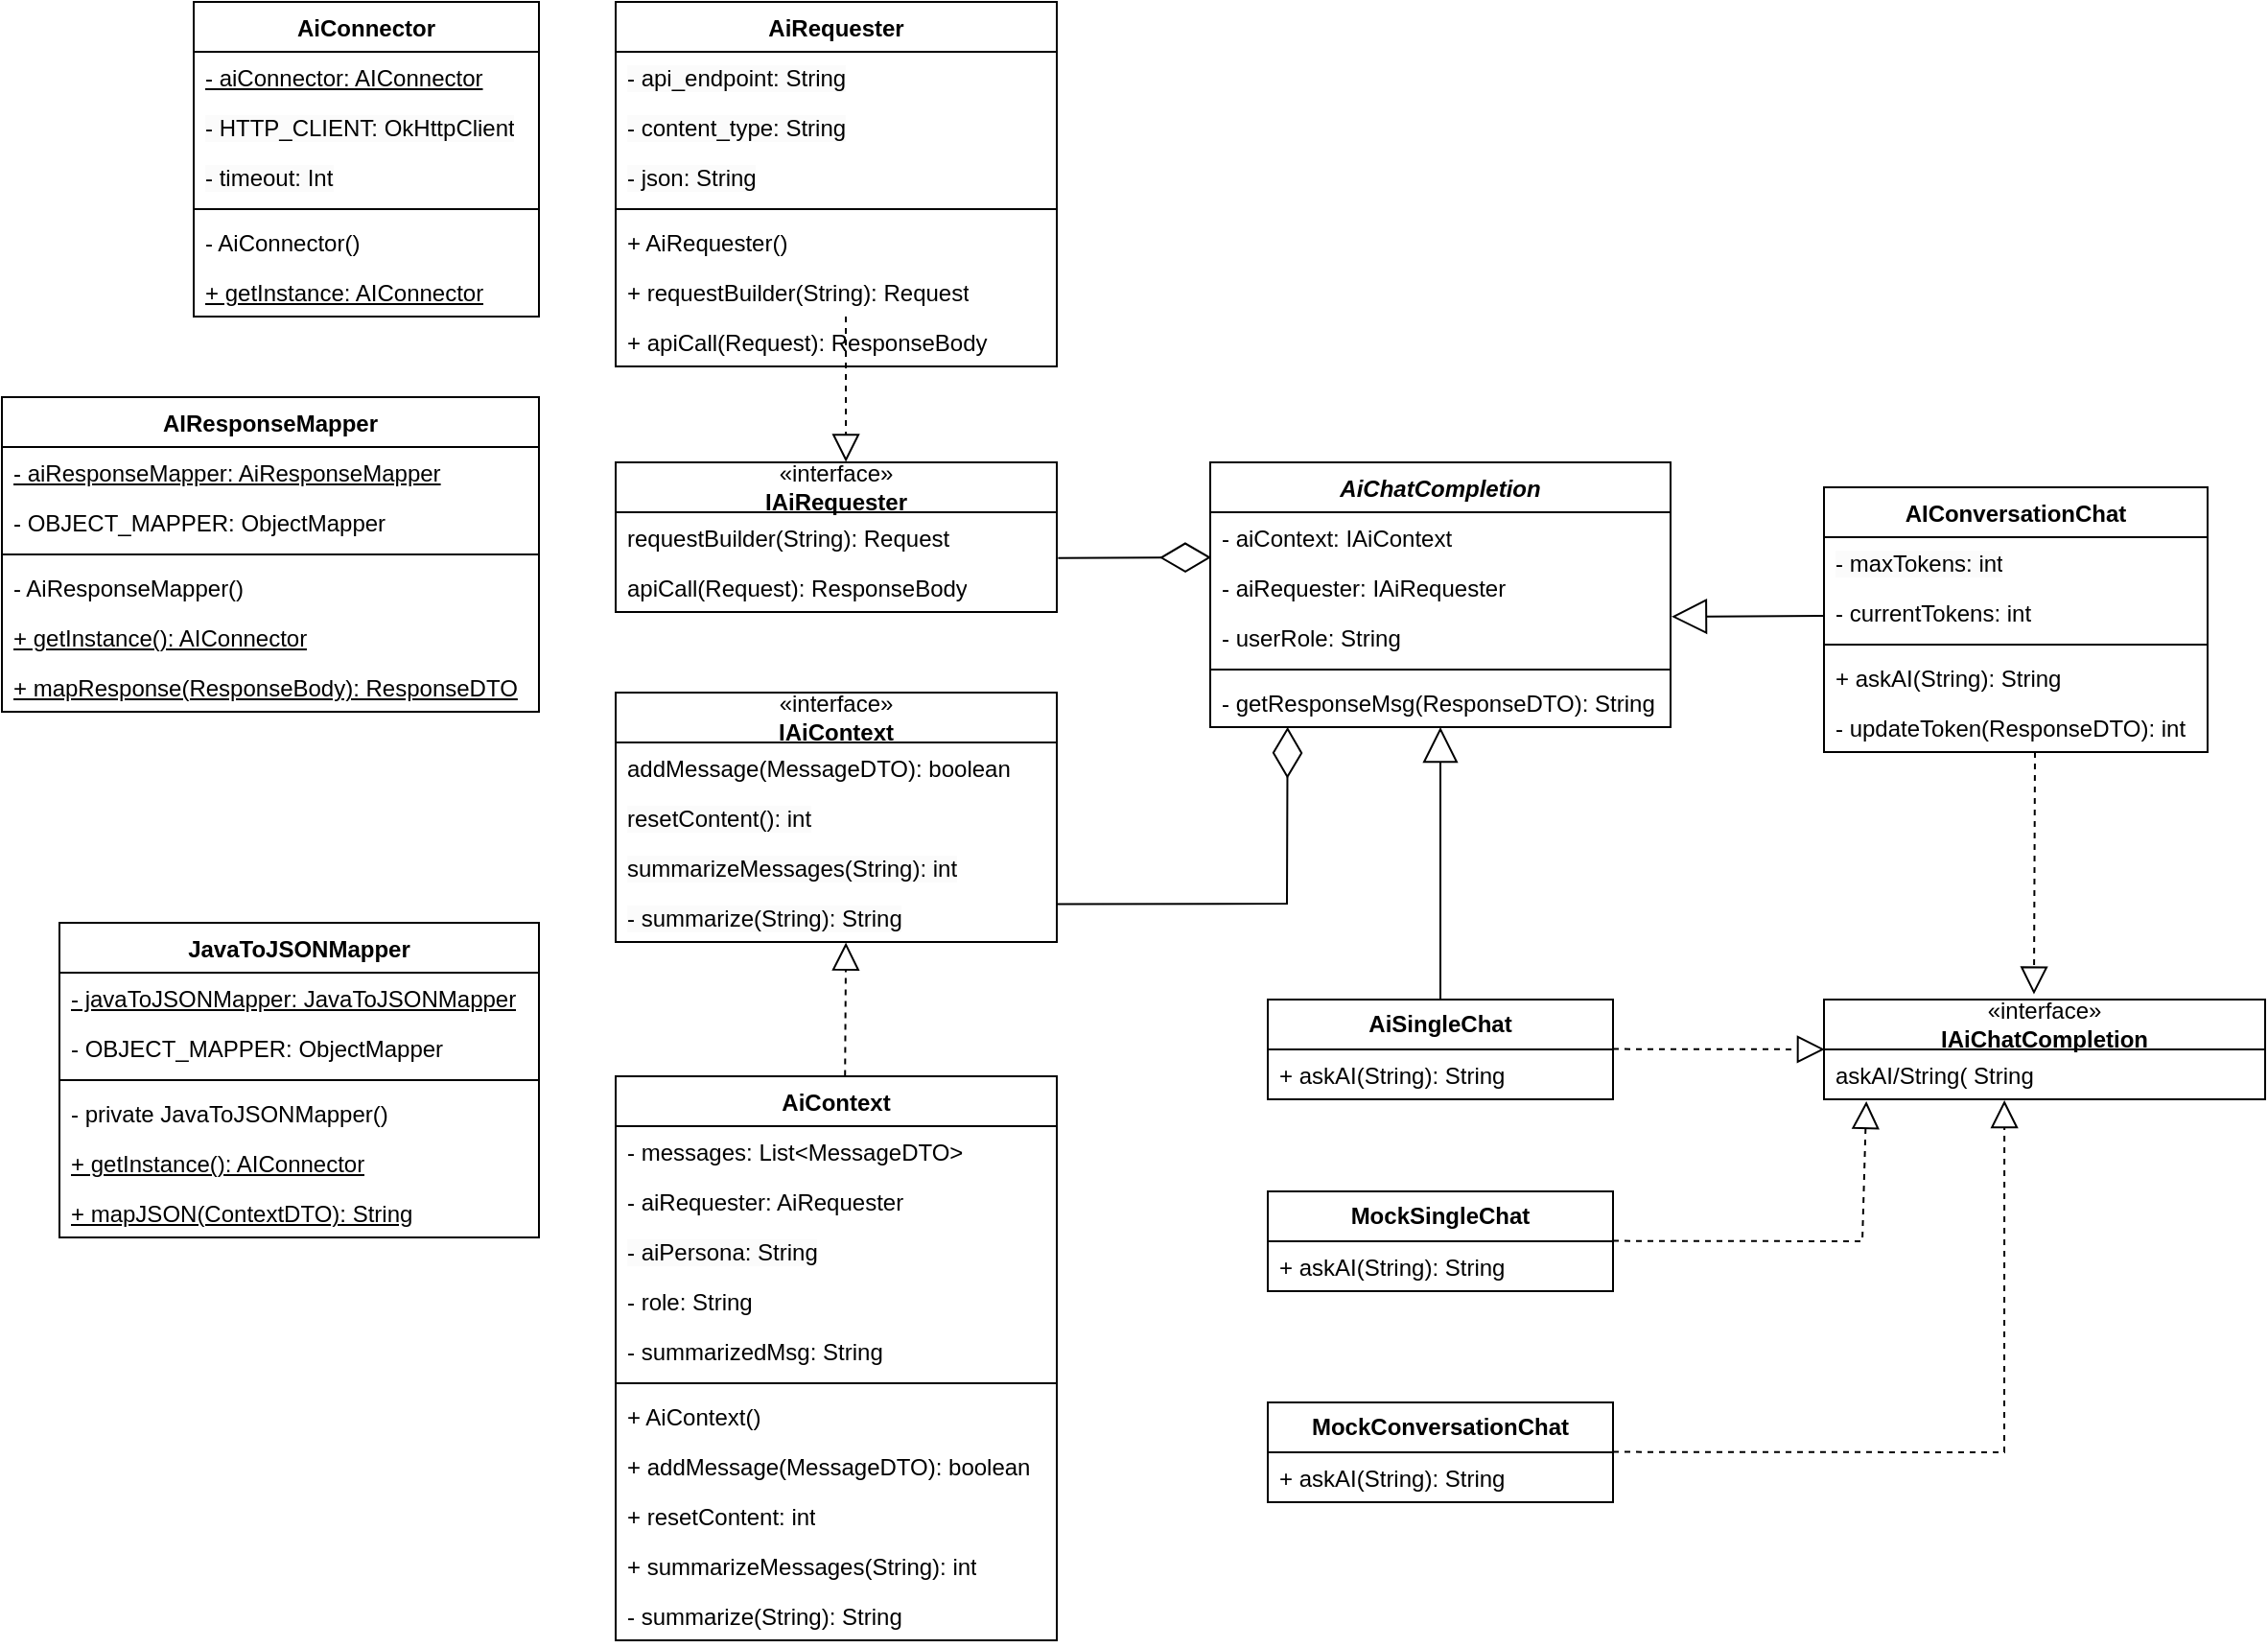 <mxfile version="24.8.4">
  <diagram name="Seite-1" id="E8jS1rJoGQa-Ca-fYK5Y">
    <mxGraphModel dx="2183" dy="2374" grid="1" gridSize="10" guides="1" tooltips="1" connect="1" arrows="1" fold="1" page="1" pageScale="1" pageWidth="827" pageHeight="1169" math="0" shadow="0">
      <root>
        <mxCell id="0" />
        <mxCell id="1" parent="0" />
        <mxCell id="eQzQo118ROmYaVf0kCKT-9" value="AiConnector" style="swimlane;fontStyle=1;align=center;verticalAlign=top;childLayout=stackLayout;horizontal=1;startSize=26;horizontalStack=0;resizeParent=1;resizeParentMax=0;resizeLast=0;collapsible=1;marginBottom=0;whiteSpace=wrap;html=1;" parent="1" vertex="1">
          <mxGeometry x="460" y="-150" width="180" height="164" as="geometry" />
        </mxCell>
        <mxCell id="eQzQo118ROmYaVf0kCKT-10" value="&lt;u&gt;- aiConnector: AIConnector&lt;/u&gt;" style="text;strokeColor=none;fillColor=none;align=left;verticalAlign=top;spacingLeft=4;spacingRight=4;overflow=hidden;rotatable=0;points=[[0,0.5],[1,0.5]];portConstraint=eastwest;whiteSpace=wrap;html=1;" parent="eQzQo118ROmYaVf0kCKT-9" vertex="1">
          <mxGeometry y="26" width="180" height="26" as="geometry" />
        </mxCell>
        <mxCell id="eQzQo118ROmYaVf0kCKT-14" value="&lt;meta charset=&quot;utf-8&quot;&gt;&lt;span style=&quot;color: rgb(0, 0, 0); font-family: Helvetica; font-size: 12px; font-style: normal; font-variant-ligatures: normal; font-variant-caps: normal; font-weight: 400; letter-spacing: normal; orphans: 2; text-align: left; text-indent: 0px; text-transform: none; widows: 2; word-spacing: 0px; -webkit-text-stroke-width: 0px; white-space: normal; background-color: rgb(251, 251, 251); text-decoration-thickness: initial; text-decoration-style: initial; text-decoration-color: initial; display: inline !important; float: none;&quot;&gt;- HTTP_CLIENT: OkHttpClient&lt;/span&gt;" style="text;strokeColor=none;fillColor=none;align=left;verticalAlign=top;spacingLeft=4;spacingRight=4;overflow=hidden;rotatable=0;points=[[0,0.5],[1,0.5]];portConstraint=eastwest;whiteSpace=wrap;html=1;" parent="eQzQo118ROmYaVf0kCKT-9" vertex="1">
          <mxGeometry y="52" width="180" height="26" as="geometry" />
        </mxCell>
        <mxCell id="eQzQo118ROmYaVf0kCKT-15" value="&lt;meta charset=&quot;utf-8&quot;&gt;&lt;span style=&quot;color: rgb(0, 0, 0); font-family: Helvetica; font-size: 12px; font-style: normal; font-variant-ligatures: normal; font-variant-caps: normal; font-weight: 400; letter-spacing: normal; orphans: 2; text-align: left; text-indent: 0px; text-transform: none; widows: 2; word-spacing: 0px; -webkit-text-stroke-width: 0px; white-space: normal; background-color: rgb(251, 251, 251); text-decoration-thickness: initial; text-decoration-style: initial; text-decoration-color: initial; display: inline !important; float: none;&quot;&gt;- timeout: Int&lt;/span&gt;" style="text;strokeColor=none;fillColor=none;align=left;verticalAlign=top;spacingLeft=4;spacingRight=4;overflow=hidden;rotatable=0;points=[[0,0.5],[1,0.5]];portConstraint=eastwest;whiteSpace=wrap;html=1;" parent="eQzQo118ROmYaVf0kCKT-9" vertex="1">
          <mxGeometry y="78" width="180" height="26" as="geometry" />
        </mxCell>
        <mxCell id="eQzQo118ROmYaVf0kCKT-11" value="" style="line;strokeWidth=1;fillColor=none;align=left;verticalAlign=middle;spacingTop=-1;spacingLeft=3;spacingRight=3;rotatable=0;labelPosition=right;points=[];portConstraint=eastwest;strokeColor=inherit;" parent="eQzQo118ROmYaVf0kCKT-9" vertex="1">
          <mxGeometry y="104" width="180" height="8" as="geometry" />
        </mxCell>
        <mxCell id="M0S4lyaI5lNro2nw0RdP-35" value="- AiConnector()" style="text;strokeColor=none;fillColor=none;align=left;verticalAlign=top;spacingLeft=4;spacingRight=4;overflow=hidden;rotatable=0;points=[[0,0.5],[1,0.5]];portConstraint=eastwest;whiteSpace=wrap;html=1;" vertex="1" parent="eQzQo118ROmYaVf0kCKT-9">
          <mxGeometry y="112" width="180" height="26" as="geometry" />
        </mxCell>
        <mxCell id="eQzQo118ROmYaVf0kCKT-12" value="&lt;u&gt;+ getInstance: AIConnector&lt;/u&gt;" style="text;strokeColor=none;fillColor=none;align=left;verticalAlign=top;spacingLeft=4;spacingRight=4;overflow=hidden;rotatable=0;points=[[0,0.5],[1,0.5]];portConstraint=eastwest;whiteSpace=wrap;html=1;" parent="eQzQo118ROmYaVf0kCKT-9" vertex="1">
          <mxGeometry y="138" width="180" height="26" as="geometry" />
        </mxCell>
        <mxCell id="eQzQo118ROmYaVf0kCKT-39" value="AIResponseMapper" style="swimlane;fontStyle=1;align=center;verticalAlign=top;childLayout=stackLayout;horizontal=1;startSize=26;horizontalStack=0;resizeParent=1;resizeParentMax=0;resizeLast=0;collapsible=1;marginBottom=0;whiteSpace=wrap;html=1;" parent="1" vertex="1">
          <mxGeometry x="360" y="56" width="280" height="164" as="geometry" />
        </mxCell>
        <mxCell id="M0S4lyaI5lNro2nw0RdP-4" value="&lt;u&gt;- aiResponseMapper: AiResponseMapper&lt;/u&gt;" style="text;strokeColor=none;fillColor=none;align=left;verticalAlign=top;spacingLeft=4;spacingRight=4;overflow=hidden;rotatable=0;points=[[0,0.5],[1,0.5]];portConstraint=eastwest;whiteSpace=wrap;html=1;" vertex="1" parent="eQzQo118ROmYaVf0kCKT-39">
          <mxGeometry y="26" width="280" height="26" as="geometry" />
        </mxCell>
        <mxCell id="eQzQo118ROmYaVf0kCKT-40" value="- OBJECT_MAPPER: ObjectMapper" style="text;strokeColor=none;fillColor=none;align=left;verticalAlign=top;spacingLeft=4;spacingRight=4;overflow=hidden;rotatable=0;points=[[0,0.5],[1,0.5]];portConstraint=eastwest;whiteSpace=wrap;html=1;" parent="eQzQo118ROmYaVf0kCKT-39" vertex="1">
          <mxGeometry y="52" width="280" height="26" as="geometry" />
        </mxCell>
        <mxCell id="eQzQo118ROmYaVf0kCKT-41" value="" style="line;strokeWidth=1;fillColor=none;align=left;verticalAlign=middle;spacingTop=-1;spacingLeft=3;spacingRight=3;rotatable=0;labelPosition=right;points=[];portConstraint=eastwest;strokeColor=inherit;" parent="eQzQo118ROmYaVf0kCKT-39" vertex="1">
          <mxGeometry y="78" width="280" height="8" as="geometry" />
        </mxCell>
        <mxCell id="M0S4lyaI5lNro2nw0RdP-7" value="- AiResponseMapper()" style="text;strokeColor=none;fillColor=none;align=left;verticalAlign=top;spacingLeft=4;spacingRight=4;overflow=hidden;rotatable=0;points=[[0,0.5],[1,0.5]];portConstraint=eastwest;whiteSpace=wrap;html=1;" vertex="1" parent="eQzQo118ROmYaVf0kCKT-39">
          <mxGeometry y="86" width="280" height="26" as="geometry" />
        </mxCell>
        <mxCell id="rx8VLLd-Xjzy6bVb0RWl-25" value="&lt;u&gt;+ getInstance(): AIConnector&lt;/u&gt;" style="text;strokeColor=none;fillColor=none;align=left;verticalAlign=top;spacingLeft=4;spacingRight=4;overflow=hidden;rotatable=0;points=[[0,0.5],[1,0.5]];portConstraint=eastwest;whiteSpace=wrap;html=1;" parent="eQzQo118ROmYaVf0kCKT-39" vertex="1">
          <mxGeometry y="112" width="280" height="26" as="geometry" />
        </mxCell>
        <mxCell id="eQzQo118ROmYaVf0kCKT-42" value="&lt;u&gt;+ mapResponse(ResponseBody): ResponseDTO&lt;/u&gt;" style="text;strokeColor=none;fillColor=none;align=left;verticalAlign=top;spacingLeft=4;spacingRight=4;overflow=hidden;rotatable=0;points=[[0,0.5],[1,0.5]];portConstraint=eastwest;whiteSpace=wrap;html=1;" parent="eQzQo118ROmYaVf0kCKT-39" vertex="1">
          <mxGeometry y="138" width="280" height="26" as="geometry" />
        </mxCell>
        <mxCell id="rx8VLLd-Xjzy6bVb0RWl-1" value="AiContext" style="swimlane;fontStyle=1;align=center;verticalAlign=top;childLayout=stackLayout;horizontal=1;startSize=26;horizontalStack=0;resizeParent=1;resizeParentMax=0;resizeLast=0;collapsible=1;marginBottom=0;whiteSpace=wrap;html=1;" parent="1" vertex="1">
          <mxGeometry x="680" y="410" width="230" height="294" as="geometry" />
        </mxCell>
        <mxCell id="rx8VLLd-Xjzy6bVb0RWl-2" value="- messages: List&amp;lt;MessageDTO&amp;gt;" style="text;strokeColor=none;fillColor=none;align=left;verticalAlign=top;spacingLeft=4;spacingRight=4;overflow=hidden;rotatable=0;points=[[0,0.5],[1,0.5]];portConstraint=eastwest;whiteSpace=wrap;html=1;" parent="rx8VLLd-Xjzy6bVb0RWl-1" vertex="1">
          <mxGeometry y="26" width="230" height="26" as="geometry" />
        </mxCell>
        <mxCell id="M0S4lyaI5lNro2nw0RdP-1" value="- aiRequester: AiRequester&lt;div&gt;&lt;br&gt;&lt;/div&gt;" style="text;strokeColor=none;fillColor=none;align=left;verticalAlign=top;spacingLeft=4;spacingRight=4;overflow=hidden;rotatable=0;points=[[0,0.5],[1,0.5]];portConstraint=eastwest;whiteSpace=wrap;html=1;" vertex="1" parent="rx8VLLd-Xjzy6bVb0RWl-1">
          <mxGeometry y="52" width="230" height="26" as="geometry" />
        </mxCell>
        <mxCell id="rx8VLLd-Xjzy6bVb0RWl-3" value="&lt;span style=&quot;color: rgb(0, 0, 0); font-family: Helvetica; font-size: 12px; font-style: normal; font-variant-ligatures: normal; font-variant-caps: normal; font-weight: 400; letter-spacing: normal; orphans: 2; text-align: left; text-indent: 0px; text-transform: none; widows: 2; word-spacing: 0px; -webkit-text-stroke-width: 0px; white-space: normal; background-color: rgb(251, 251, 251); text-decoration-thickness: initial; text-decoration-style: initial; text-decoration-color: initial; display: inline !important; float: none;&quot;&gt;- aiPersona: String&lt;/span&gt;" style="text;strokeColor=none;fillColor=none;align=left;verticalAlign=top;spacingLeft=4;spacingRight=4;overflow=hidden;rotatable=0;points=[[0,0.5],[1,0.5]];portConstraint=eastwest;whiteSpace=wrap;html=1;" parent="rx8VLLd-Xjzy6bVb0RWl-1" vertex="1">
          <mxGeometry y="78" width="230" height="26" as="geometry" />
        </mxCell>
        <mxCell id="P8J7dN06Iqd_PMCmUy97-24" value="- role: String" style="text;strokeColor=none;fillColor=none;align=left;verticalAlign=top;spacingLeft=4;spacingRight=4;overflow=hidden;rotatable=0;points=[[0,0.5],[1,0.5]];portConstraint=eastwest;whiteSpace=wrap;html=1;" parent="rx8VLLd-Xjzy6bVb0RWl-1" vertex="1">
          <mxGeometry y="104" width="230" height="26" as="geometry" />
        </mxCell>
        <mxCell id="M0S4lyaI5lNro2nw0RdP-2" value="- summarizedMsg: String" style="text;strokeColor=none;fillColor=none;align=left;verticalAlign=top;spacingLeft=4;spacingRight=4;overflow=hidden;rotatable=0;points=[[0,0.5],[1,0.5]];portConstraint=eastwest;whiteSpace=wrap;html=1;" vertex="1" parent="rx8VLLd-Xjzy6bVb0RWl-1">
          <mxGeometry y="130" width="230" height="26" as="geometry" />
        </mxCell>
        <mxCell id="rx8VLLd-Xjzy6bVb0RWl-8" value="" style="line;strokeWidth=1;fillColor=none;align=left;verticalAlign=middle;spacingTop=-1;spacingLeft=3;spacingRight=3;rotatable=0;labelPosition=right;points=[];portConstraint=eastwest;strokeColor=inherit;" parent="rx8VLLd-Xjzy6bVb0RWl-1" vertex="1">
          <mxGeometry y="156" width="230" height="8" as="geometry" />
        </mxCell>
        <mxCell id="M0S4lyaI5lNro2nw0RdP-39" value="+ AiContext()" style="text;strokeColor=none;fillColor=none;align=left;verticalAlign=top;spacingLeft=4;spacingRight=4;overflow=hidden;rotatable=0;points=[[0,0.5],[1,0.5]];portConstraint=eastwest;whiteSpace=wrap;html=1;" vertex="1" parent="rx8VLLd-Xjzy6bVb0RWl-1">
          <mxGeometry y="164" width="230" height="26" as="geometry" />
        </mxCell>
        <mxCell id="rx8VLLd-Xjzy6bVb0RWl-9" value="+ addMessage(MessageDTO): boolean" style="text;strokeColor=none;fillColor=none;align=left;verticalAlign=top;spacingLeft=4;spacingRight=4;overflow=hidden;rotatable=0;points=[[0,0.5],[1,0.5]];portConstraint=eastwest;whiteSpace=wrap;html=1;" parent="rx8VLLd-Xjzy6bVb0RWl-1" vertex="1">
          <mxGeometry y="190" width="230" height="26" as="geometry" />
        </mxCell>
        <mxCell id="rx8VLLd-Xjzy6bVb0RWl-10" value="+ resetContent: int" style="text;strokeColor=none;fillColor=none;align=left;verticalAlign=top;spacingLeft=4;spacingRight=4;overflow=hidden;rotatable=0;points=[[0,0.5],[1,0.5]];portConstraint=eastwest;whiteSpace=wrap;html=1;" parent="rx8VLLd-Xjzy6bVb0RWl-1" vertex="1">
          <mxGeometry y="216" width="230" height="26" as="geometry" />
        </mxCell>
        <mxCell id="P8J7dN06Iqd_PMCmUy97-20" value="+ summarizeMessages(String): int" style="text;strokeColor=none;fillColor=none;align=left;verticalAlign=top;spacingLeft=4;spacingRight=4;overflow=hidden;rotatable=0;points=[[0,0.5],[1,0.5]];portConstraint=eastwest;whiteSpace=wrap;html=1;" parent="rx8VLLd-Xjzy6bVb0RWl-1" vertex="1">
          <mxGeometry y="242" width="230" height="26" as="geometry" />
        </mxCell>
        <mxCell id="rx8VLLd-Xjzy6bVb0RWl-12" value="- summarize(String): String" style="text;strokeColor=none;fillColor=none;align=left;verticalAlign=top;spacingLeft=4;spacingRight=4;overflow=hidden;rotatable=0;points=[[0,0.5],[1,0.5]];portConstraint=eastwest;whiteSpace=wrap;html=1;" parent="rx8VLLd-Xjzy6bVb0RWl-1" vertex="1">
          <mxGeometry y="268" width="230" height="26" as="geometry" />
        </mxCell>
        <mxCell id="rx8VLLd-Xjzy6bVb0RWl-26" value="JavaToJSONMapper" style="swimlane;fontStyle=1;align=center;verticalAlign=top;childLayout=stackLayout;horizontal=1;startSize=26;horizontalStack=0;resizeParent=1;resizeParentMax=0;resizeLast=0;collapsible=1;marginBottom=0;whiteSpace=wrap;html=1;" parent="1" vertex="1">
          <mxGeometry x="390" y="330" width="250" height="164" as="geometry" />
        </mxCell>
        <mxCell id="M0S4lyaI5lNro2nw0RdP-5" value="&lt;u&gt;- javaToJSONMapper: JavaToJSONMapper&lt;/u&gt;" style="text;strokeColor=none;fillColor=none;align=left;verticalAlign=top;spacingLeft=4;spacingRight=4;overflow=hidden;rotatable=0;points=[[0,0.5],[1,0.5]];portConstraint=eastwest;whiteSpace=wrap;html=1;" vertex="1" parent="rx8VLLd-Xjzy6bVb0RWl-26">
          <mxGeometry y="26" width="250" height="26" as="geometry" />
        </mxCell>
        <mxCell id="rx8VLLd-Xjzy6bVb0RWl-27" value="- OBJECT_MAPPER: ObjectMapper" style="text;strokeColor=none;fillColor=none;align=left;verticalAlign=top;spacingLeft=4;spacingRight=4;overflow=hidden;rotatable=0;points=[[0,0.5],[1,0.5]];portConstraint=eastwest;whiteSpace=wrap;html=1;" parent="rx8VLLd-Xjzy6bVb0RWl-26" vertex="1">
          <mxGeometry y="52" width="250" height="26" as="geometry" />
        </mxCell>
        <mxCell id="rx8VLLd-Xjzy6bVb0RWl-28" value="" style="line;strokeWidth=1;fillColor=none;align=left;verticalAlign=middle;spacingTop=-1;spacingLeft=3;spacingRight=3;rotatable=0;labelPosition=right;points=[];portConstraint=eastwest;strokeColor=inherit;" parent="rx8VLLd-Xjzy6bVb0RWl-26" vertex="1">
          <mxGeometry y="78" width="250" height="8" as="geometry" />
        </mxCell>
        <mxCell id="M0S4lyaI5lNro2nw0RdP-6" value="- private JavaToJSONMapper()" style="text;strokeColor=none;fillColor=none;align=left;verticalAlign=top;spacingLeft=4;spacingRight=4;overflow=hidden;rotatable=0;points=[[0,0.5],[1,0.5]];portConstraint=eastwest;whiteSpace=wrap;html=1;" vertex="1" parent="rx8VLLd-Xjzy6bVb0RWl-26">
          <mxGeometry y="86" width="250" height="26" as="geometry" />
        </mxCell>
        <mxCell id="rx8VLLd-Xjzy6bVb0RWl-29" value="&lt;u&gt;+ getInstance(): AIConnector&lt;/u&gt;" style="text;strokeColor=none;fillColor=none;align=left;verticalAlign=top;spacingLeft=4;spacingRight=4;overflow=hidden;rotatable=0;points=[[0,0.5],[1,0.5]];portConstraint=eastwest;whiteSpace=wrap;html=1;" parent="rx8VLLd-Xjzy6bVb0RWl-26" vertex="1">
          <mxGeometry y="112" width="250" height="26" as="geometry" />
        </mxCell>
        <mxCell id="rx8VLLd-Xjzy6bVb0RWl-30" value="&lt;u&gt;+ mapJSON(ContextDTO): String&lt;/u&gt;" style="text;strokeColor=none;fillColor=none;align=left;verticalAlign=top;spacingLeft=4;spacingRight=4;overflow=hidden;rotatable=0;points=[[0,0.5],[1,0.5]];portConstraint=eastwest;whiteSpace=wrap;html=1;" parent="rx8VLLd-Xjzy6bVb0RWl-26" vertex="1">
          <mxGeometry y="138" width="250" height="26" as="geometry" />
        </mxCell>
        <mxCell id="rx8VLLd-Xjzy6bVb0RWl-31" value="&lt;i&gt;AiChatCompletion&lt;/i&gt;" style="swimlane;fontStyle=1;align=center;verticalAlign=top;childLayout=stackLayout;horizontal=1;startSize=26;horizontalStack=0;resizeParent=1;resizeParentMax=0;resizeLast=0;collapsible=1;marginBottom=0;whiteSpace=wrap;html=1;" parent="1" vertex="1">
          <mxGeometry x="990" y="90" width="240" height="138" as="geometry" />
        </mxCell>
        <mxCell id="rx8VLLd-Xjzy6bVb0RWl-32" value="- aiContext: IAiContext" style="text;strokeColor=none;fillColor=none;align=left;verticalAlign=top;spacingLeft=4;spacingRight=4;overflow=hidden;rotatable=0;points=[[0,0.5],[1,0.5]];portConstraint=eastwest;whiteSpace=wrap;html=1;" parent="rx8VLLd-Xjzy6bVb0RWl-31" vertex="1">
          <mxGeometry y="26" width="240" height="26" as="geometry" />
        </mxCell>
        <mxCell id="rx8VLLd-Xjzy6bVb0RWl-57" value="- aiRequester: IAiRequester" style="text;strokeColor=none;fillColor=none;align=left;verticalAlign=top;spacingLeft=4;spacingRight=4;overflow=hidden;rotatable=0;points=[[0,0.5],[1,0.5]];portConstraint=eastwest;whiteSpace=wrap;html=1;" parent="rx8VLLd-Xjzy6bVb0RWl-31" vertex="1">
          <mxGeometry y="52" width="240" height="26" as="geometry" />
        </mxCell>
        <mxCell id="M0S4lyaI5lNro2nw0RdP-3" value="- userRole: String" style="text;strokeColor=none;fillColor=none;align=left;verticalAlign=top;spacingLeft=4;spacingRight=4;overflow=hidden;rotatable=0;points=[[0,0.5],[1,0.5]];portConstraint=eastwest;whiteSpace=wrap;html=1;" vertex="1" parent="rx8VLLd-Xjzy6bVb0RWl-31">
          <mxGeometry y="78" width="240" height="26" as="geometry" />
        </mxCell>
        <mxCell id="rx8VLLd-Xjzy6bVb0RWl-34" value="" style="line;strokeWidth=1;fillColor=none;align=left;verticalAlign=middle;spacingTop=-1;spacingLeft=3;spacingRight=3;rotatable=0;labelPosition=right;points=[];portConstraint=eastwest;strokeColor=inherit;" parent="rx8VLLd-Xjzy6bVb0RWl-31" vertex="1">
          <mxGeometry y="104" width="240" height="8" as="geometry" />
        </mxCell>
        <mxCell id="rx8VLLd-Xjzy6bVb0RWl-58" value="- getResponseMsg(ResponseDTO): String" style="text;strokeColor=none;fillColor=none;align=left;verticalAlign=top;spacingLeft=4;spacingRight=4;overflow=hidden;rotatable=0;points=[[0,0.5],[1,0.5]];portConstraint=eastwest;whiteSpace=wrap;html=1;" parent="rx8VLLd-Xjzy6bVb0RWl-31" vertex="1">
          <mxGeometry y="112" width="240" height="26" as="geometry" />
        </mxCell>
        <mxCell id="rx8VLLd-Xjzy6bVb0RWl-45" value="&lt;b&gt;AiSingleChat&lt;/b&gt;" style="swimlane;fontStyle=0;childLayout=stackLayout;horizontal=1;startSize=26;fillColor=none;horizontalStack=0;resizeParent=1;resizeParentMax=0;resizeLast=0;collapsible=1;marginBottom=0;whiteSpace=wrap;html=1;" parent="1" vertex="1">
          <mxGeometry x="1020" y="370" width="180" height="52" as="geometry" />
        </mxCell>
        <mxCell id="rx8VLLd-Xjzy6bVb0RWl-46" value="+ askAI(String): String" style="text;strokeColor=none;fillColor=none;align=left;verticalAlign=top;spacingLeft=4;spacingRight=4;overflow=hidden;rotatable=0;points=[[0,0.5],[1,0.5]];portConstraint=eastwest;whiteSpace=wrap;html=1;" parent="rx8VLLd-Xjzy6bVb0RWl-45" vertex="1">
          <mxGeometry y="26" width="180" height="26" as="geometry" />
        </mxCell>
        <mxCell id="rx8VLLd-Xjzy6bVb0RWl-49" value="&lt;b&gt;AIConversationChat&lt;/b&gt;" style="swimlane;fontStyle=0;align=center;verticalAlign=top;childLayout=stackLayout;horizontal=1;startSize=26;horizontalStack=0;resizeParent=1;resizeParentMax=0;resizeLast=0;collapsible=1;marginBottom=0;whiteSpace=wrap;html=1;" parent="1" vertex="1">
          <mxGeometry x="1310" y="103" width="200" height="138" as="geometry" />
        </mxCell>
        <mxCell id="rx8VLLd-Xjzy6bVb0RWl-51" value="&lt;span style=&quot;color: rgb(0, 0, 0); font-family: Helvetica; font-size: 12px; font-style: normal; font-variant-ligatures: normal; font-variant-caps: normal; font-weight: 400; letter-spacing: normal; orphans: 2; text-align: left; text-indent: 0px; text-transform: none; widows: 2; word-spacing: 0px; -webkit-text-stroke-width: 0px; white-space: normal; background-color: rgb(251, 251, 251); text-decoration-thickness: initial; text-decoration-style: initial; text-decoration-color: initial; display: inline !important; float: none;&quot;&gt;- maxTokens: int&lt;/span&gt;" style="text;strokeColor=none;fillColor=none;align=left;verticalAlign=top;spacingLeft=4;spacingRight=4;overflow=hidden;rotatable=0;points=[[0,0.5],[1,0.5]];portConstraint=eastwest;whiteSpace=wrap;html=1;" parent="rx8VLLd-Xjzy6bVb0RWl-49" vertex="1">
          <mxGeometry y="26" width="200" height="26" as="geometry" />
        </mxCell>
        <mxCell id="rx8VLLd-Xjzy6bVb0RWl-52" value="- currentTokens: int" style="text;strokeColor=none;fillColor=none;align=left;verticalAlign=top;spacingLeft=4;spacingRight=4;overflow=hidden;rotatable=0;points=[[0,0.5],[1,0.5]];portConstraint=eastwest;whiteSpace=wrap;html=1;" parent="rx8VLLd-Xjzy6bVb0RWl-49" vertex="1">
          <mxGeometry y="52" width="200" height="26" as="geometry" />
        </mxCell>
        <mxCell id="rx8VLLd-Xjzy6bVb0RWl-53" value="" style="line;strokeWidth=1;fillColor=none;align=left;verticalAlign=middle;spacingTop=-1;spacingLeft=3;spacingRight=3;rotatable=0;labelPosition=right;points=[];portConstraint=eastwest;strokeColor=inherit;" parent="rx8VLLd-Xjzy6bVb0RWl-49" vertex="1">
          <mxGeometry y="78" width="200" height="8" as="geometry" />
        </mxCell>
        <mxCell id="rx8VLLd-Xjzy6bVb0RWl-54" value="&lt;span style=&quot;font-style: normal;&quot;&gt;+ askAI(String): String&lt;/span&gt;" style="text;strokeColor=none;fillColor=none;align=left;verticalAlign=top;spacingLeft=4;spacingRight=4;overflow=hidden;rotatable=0;points=[[0,0.5],[1,0.5]];portConstraint=eastwest;whiteSpace=wrap;html=1;fontStyle=2" parent="rx8VLLd-Xjzy6bVb0RWl-49" vertex="1">
          <mxGeometry y="86" width="200" height="26" as="geometry" />
        </mxCell>
        <mxCell id="rx8VLLd-Xjzy6bVb0RWl-60" value="&lt;span style=&quot;font-style: normal;&quot;&gt;- updateToken(ResponseDTO): int&lt;/span&gt;" style="text;strokeColor=none;fillColor=none;align=left;verticalAlign=top;spacingLeft=4;spacingRight=4;overflow=hidden;rotatable=0;points=[[0,0.5],[1,0.5]];portConstraint=eastwest;whiteSpace=wrap;html=1;fontStyle=2" parent="rx8VLLd-Xjzy6bVb0RWl-49" vertex="1">
          <mxGeometry y="112" width="200" height="26" as="geometry" />
        </mxCell>
        <mxCell id="P8J7dN06Iqd_PMCmUy97-4" value="AiRequester" style="swimlane;fontStyle=1;align=center;verticalAlign=top;childLayout=stackLayout;horizontal=1;startSize=26;horizontalStack=0;resizeParent=1;resizeParentMax=0;resizeLast=0;collapsible=1;marginBottom=0;whiteSpace=wrap;html=1;" parent="1" vertex="1">
          <mxGeometry x="680" y="-150" width="230" height="190" as="geometry" />
        </mxCell>
        <mxCell id="P8J7dN06Iqd_PMCmUy97-23" value="&lt;span style=&quot;color: rgb(0, 0, 0); font-family: Helvetica; font-size: 12px; font-style: normal; font-variant-ligatures: normal; font-variant-caps: normal; font-weight: 400; letter-spacing: normal; orphans: 2; text-align: left; text-indent: 0px; text-transform: none; widows: 2; word-spacing: 0px; -webkit-text-stroke-width: 0px; white-space: normal; background-color: rgb(251, 251, 251); text-decoration-thickness: initial; text-decoration-style: initial; text-decoration-color: initial; display: inline !important; float: none;&quot;&gt;- api_endpoint: String&lt;/span&gt;" style="text;strokeColor=none;fillColor=none;align=left;verticalAlign=top;spacingLeft=4;spacingRight=4;overflow=hidden;rotatable=0;points=[[0,0.5],[1,0.5]];portConstraint=eastwest;whiteSpace=wrap;html=1;" parent="P8J7dN06Iqd_PMCmUy97-4" vertex="1">
          <mxGeometry y="26" width="230" height="26" as="geometry" />
        </mxCell>
        <mxCell id="P8J7dN06Iqd_PMCmUy97-22" value="&lt;span style=&quot;color: rgb(0, 0, 0); font-family: Helvetica; font-size: 12px; font-style: normal; font-variant-ligatures: normal; font-variant-caps: normal; font-weight: 400; letter-spacing: normal; orphans: 2; text-align: left; text-indent: 0px; text-transform: none; widows: 2; word-spacing: 0px; -webkit-text-stroke-width: 0px; white-space: normal; background-color: rgb(251, 251, 251); text-decoration-thickness: initial; text-decoration-style: initial; text-decoration-color: initial; display: inline !important; float: none;&quot;&gt;- content_type: String&lt;/span&gt;" style="text;strokeColor=none;fillColor=none;align=left;verticalAlign=top;spacingLeft=4;spacingRight=4;overflow=hidden;rotatable=0;points=[[0,0.5],[1,0.5]];portConstraint=eastwest;whiteSpace=wrap;html=1;" parent="P8J7dN06Iqd_PMCmUy97-4" vertex="1">
          <mxGeometry y="52" width="230" height="26" as="geometry" />
        </mxCell>
        <mxCell id="P8J7dN06Iqd_PMCmUy97-21" value="&lt;meta charset=&quot;utf-8&quot;&gt;&lt;span style=&quot;color: rgb(0, 0, 0); font-family: Helvetica; font-size: 12px; font-style: normal; font-variant-ligatures: normal; font-variant-caps: normal; font-weight: 400; letter-spacing: normal; orphans: 2; text-align: left; text-indent: 0px; text-transform: none; widows: 2; word-spacing: 0px; -webkit-text-stroke-width: 0px; white-space: normal; background-color: rgb(251, 251, 251); text-decoration-thickness: initial; text-decoration-style: initial; text-decoration-color: initial; display: inline !important; float: none;&quot;&gt;- json: String&lt;/span&gt;" style="text;strokeColor=none;fillColor=none;align=left;verticalAlign=top;spacingLeft=4;spacingRight=4;overflow=hidden;rotatable=0;points=[[0,0.5],[1,0.5]];portConstraint=eastwest;whiteSpace=wrap;html=1;" parent="P8J7dN06Iqd_PMCmUy97-4" vertex="1">
          <mxGeometry y="78" width="230" height="26" as="geometry" />
        </mxCell>
        <mxCell id="P8J7dN06Iqd_PMCmUy97-7" value="" style="line;strokeWidth=1;fillColor=none;align=left;verticalAlign=middle;spacingTop=-1;spacingLeft=3;spacingRight=3;rotatable=0;labelPosition=right;points=[];portConstraint=eastwest;strokeColor=inherit;" parent="P8J7dN06Iqd_PMCmUy97-4" vertex="1">
          <mxGeometry y="104" width="230" height="8" as="geometry" />
        </mxCell>
        <mxCell id="M0S4lyaI5lNro2nw0RdP-36" value="+ AiRequester()" style="text;strokeColor=none;fillColor=none;align=left;verticalAlign=top;spacingLeft=4;spacingRight=4;overflow=hidden;rotatable=0;points=[[0,0.5],[1,0.5]];portConstraint=eastwest;whiteSpace=wrap;html=1;" vertex="1" parent="P8J7dN06Iqd_PMCmUy97-4">
          <mxGeometry y="112" width="230" height="26" as="geometry" />
        </mxCell>
        <mxCell id="P8J7dN06Iqd_PMCmUy97-9" value="+ requestBuilder(String): Request" style="text;strokeColor=none;fillColor=none;align=left;verticalAlign=top;spacingLeft=4;spacingRight=4;overflow=hidden;rotatable=0;points=[[0,0.5],[1,0.5]];portConstraint=eastwest;whiteSpace=wrap;html=1;" parent="P8J7dN06Iqd_PMCmUy97-4" vertex="1">
          <mxGeometry y="138" width="230" height="26" as="geometry" />
        </mxCell>
        <mxCell id="P8J7dN06Iqd_PMCmUy97-10" value="+ apiCall(Request): ResponseBody" style="text;strokeColor=none;fillColor=none;align=left;verticalAlign=top;spacingLeft=4;spacingRight=4;overflow=hidden;rotatable=0;points=[[0,0.5],[1,0.5]];portConstraint=eastwest;whiteSpace=wrap;html=1;" parent="P8J7dN06Iqd_PMCmUy97-4" vertex="1">
          <mxGeometry y="164" width="230" height="26" as="geometry" />
        </mxCell>
        <mxCell id="P8J7dN06Iqd_PMCmUy97-16" value="" style="endArrow=block;endSize=16;endFill=0;html=1;rounded=0;exitX=0.5;exitY=0;exitDx=0;exitDy=0;entryX=0.5;entryY=1;entryDx=0;entryDy=0;" parent="1" source="rx8VLLd-Xjzy6bVb0RWl-45" target="rx8VLLd-Xjzy6bVb0RWl-31" edge="1">
          <mxGeometry width="160" relative="1" as="geometry">
            <mxPoint x="810" y="320" as="sourcePoint" />
            <mxPoint x="1110" y="280" as="targetPoint" />
          </mxGeometry>
        </mxCell>
        <mxCell id="P8J7dN06Iqd_PMCmUy97-17" value="" style="endArrow=block;endSize=16;endFill=0;html=1;rounded=0;exitX=0;exitY=0.577;exitDx=0;exitDy=0;exitPerimeter=0;entryX=1.002;entryY=0.093;entryDx=0;entryDy=0;entryPerimeter=0;" parent="1" source="rx8VLLd-Xjzy6bVb0RWl-52" edge="1">
          <mxGeometry width="160" relative="1" as="geometry">
            <mxPoint x="1290" y="170" as="sourcePoint" />
            <mxPoint x="1230.48" y="170.418" as="targetPoint" />
          </mxGeometry>
        </mxCell>
        <mxCell id="P8J7dN06Iqd_PMCmUy97-18" value="" style="endArrow=diamondThin;endFill=0;endSize=24;html=1;rounded=0;exitX=1.003;exitY=-0.08;exitDx=0;exitDy=0;exitPerimeter=0;entryX=1.002;entryY=0.906;entryDx=0;entryDy=0;entryPerimeter=0;" parent="1" edge="1" source="M0S4lyaI5lNro2nw0RdP-11">
          <mxGeometry width="160" relative="1" as="geometry">
            <mxPoint x="899.78" y="160.27" as="sourcePoint" />
            <mxPoint x="990.48" y="139.556" as="targetPoint" />
          </mxGeometry>
        </mxCell>
        <mxCell id="P8J7dN06Iqd_PMCmUy97-19" value="" style="endArrow=diamondThin;endFill=0;endSize=24;html=1;rounded=0;entryX=0.168;entryY=0.998;entryDx=0;entryDy=0;entryPerimeter=0;exitX=1.002;exitY=0.239;exitDx=0;exitDy=0;exitPerimeter=0;" parent="1" target="rx8VLLd-Xjzy6bVb0RWl-58" edge="1" source="M0S4lyaI5lNro2nw0RdP-21">
          <mxGeometry width="160" relative="1" as="geometry">
            <mxPoint x="911" y="320" as="sourcePoint" />
            <mxPoint x="1080" y="320" as="targetPoint" />
            <Array as="points">
              <mxPoint x="1030" y="320" />
            </Array>
          </mxGeometry>
        </mxCell>
        <mxCell id="M0S4lyaI5lNro2nw0RdP-9" value="«interface»&lt;br&gt;&lt;b&gt;IAiRequester&lt;/b&gt;" style="swimlane;fontStyle=0;childLayout=stackLayout;horizontal=1;startSize=26;fillColor=none;horizontalStack=0;resizeParent=1;resizeParentMax=0;resizeLast=0;collapsible=1;marginBottom=0;whiteSpace=wrap;html=1;" vertex="1" parent="1">
          <mxGeometry x="680" y="90" width="230" height="78" as="geometry" />
        </mxCell>
        <mxCell id="M0S4lyaI5lNro2nw0RdP-10" value="requestBuilder(String): Request" style="text;strokeColor=none;fillColor=none;align=left;verticalAlign=top;spacingLeft=4;spacingRight=4;overflow=hidden;rotatable=0;points=[[0,0.5],[1,0.5]];portConstraint=eastwest;whiteSpace=wrap;html=1;" vertex="1" parent="M0S4lyaI5lNro2nw0RdP-9">
          <mxGeometry y="26" width="230" height="26" as="geometry" />
        </mxCell>
        <mxCell id="M0S4lyaI5lNro2nw0RdP-11" value="apiCall(Request): ResponseBody" style="text;strokeColor=none;fillColor=none;align=left;verticalAlign=top;spacingLeft=4;spacingRight=4;overflow=hidden;rotatable=0;points=[[0,0.5],[1,0.5]];portConstraint=eastwest;whiteSpace=wrap;html=1;" vertex="1" parent="M0S4lyaI5lNro2nw0RdP-9">
          <mxGeometry y="52" width="230" height="26" as="geometry" />
        </mxCell>
        <mxCell id="M0S4lyaI5lNro2nw0RdP-14" value="«interface»&lt;br&gt;&lt;b&gt;IAiContext&lt;/b&gt;" style="swimlane;fontStyle=0;childLayout=stackLayout;horizontal=1;startSize=26;fillColor=none;horizontalStack=0;resizeParent=1;resizeParentMax=0;resizeLast=0;collapsible=1;marginBottom=0;whiteSpace=wrap;html=1;" vertex="1" parent="1">
          <mxGeometry x="680" y="210" width="230" height="130" as="geometry" />
        </mxCell>
        <mxCell id="M0S4lyaI5lNro2nw0RdP-15" value="addMessage(MessageDTO): boolean" style="text;strokeColor=none;fillColor=none;align=left;verticalAlign=top;spacingLeft=4;spacingRight=4;overflow=hidden;rotatable=0;points=[[0,0.5],[1,0.5]];portConstraint=eastwest;whiteSpace=wrap;html=1;" vertex="1" parent="M0S4lyaI5lNro2nw0RdP-14">
          <mxGeometry y="26" width="230" height="26" as="geometry" />
        </mxCell>
        <mxCell id="M0S4lyaI5lNro2nw0RdP-23" value="&lt;span style=&quot;color: rgb(0, 0, 0); font-family: Helvetica; font-size: 12px; font-style: normal; font-variant-ligatures: normal; font-variant-caps: normal; font-weight: 400; letter-spacing: normal; orphans: 2; text-align: left; text-indent: 0px; text-transform: none; widows: 2; word-spacing: 0px; -webkit-text-stroke-width: 0px; white-space: normal; background-color: rgb(251, 251, 251); text-decoration-thickness: initial; text-decoration-style: initial; text-decoration-color: initial; display: inline !important; float: none;&quot;&gt;resetContent(): int&lt;/span&gt;" style="text;strokeColor=none;fillColor=none;align=left;verticalAlign=top;spacingLeft=4;spacingRight=4;overflow=hidden;rotatable=0;points=[[0,0.5],[1,0.5]];portConstraint=eastwest;whiteSpace=wrap;html=1;" vertex="1" parent="M0S4lyaI5lNro2nw0RdP-14">
          <mxGeometry y="52" width="230" height="26" as="geometry" />
        </mxCell>
        <mxCell id="M0S4lyaI5lNro2nw0RdP-22" value="&lt;span style=&quot;color: rgb(0, 0, 0); font-family: Helvetica; font-size: 12px; font-style: normal; font-variant-ligatures: normal; font-variant-caps: normal; font-weight: 400; letter-spacing: normal; orphans: 2; text-align: left; text-indent: 0px; text-transform: none; widows: 2; word-spacing: 0px; -webkit-text-stroke-width: 0px; white-space: normal; background-color: rgb(251, 251, 251); text-decoration-thickness: initial; text-decoration-style: initial; text-decoration-color: initial; display: inline !important; float: none;&quot;&gt;summarizeMessages(String): int&lt;/span&gt;" style="text;strokeColor=none;fillColor=none;align=left;verticalAlign=top;spacingLeft=4;spacingRight=4;overflow=hidden;rotatable=0;points=[[0,0.5],[1,0.5]];portConstraint=eastwest;whiteSpace=wrap;html=1;" vertex="1" parent="M0S4lyaI5lNro2nw0RdP-14">
          <mxGeometry y="78" width="230" height="26" as="geometry" />
        </mxCell>
        <mxCell id="M0S4lyaI5lNro2nw0RdP-21" value="&lt;span style=&quot;color: rgb(0, 0, 0); font-family: Helvetica; font-size: 12px; font-style: normal; font-variant-ligatures: normal; font-variant-caps: normal; font-weight: 400; letter-spacing: normal; orphans: 2; text-align: left; text-indent: 0px; text-transform: none; widows: 2; word-spacing: 0px; -webkit-text-stroke-width: 0px; white-space: normal; background-color: rgb(251, 251, 251); text-decoration-thickness: initial; text-decoration-style: initial; text-decoration-color: initial; display: inline !important; float: none;&quot;&gt;- summarize(String): String&lt;/span&gt;" style="text;strokeColor=none;fillColor=none;align=left;verticalAlign=top;spacingLeft=4;spacingRight=4;overflow=hidden;rotatable=0;points=[[0,0.5],[1,0.5]];portConstraint=eastwest;whiteSpace=wrap;html=1;" vertex="1" parent="M0S4lyaI5lNro2nw0RdP-14">
          <mxGeometry y="104" width="230" height="26" as="geometry" />
        </mxCell>
        <mxCell id="M0S4lyaI5lNro2nw0RdP-33" value="" style="endArrow=block;dashed=1;endFill=0;endSize=12;html=1;rounded=0;entryX=0.522;entryY=1.012;entryDx=0;entryDy=0;entryPerimeter=0;exitX=0.52;exitY=-0.001;exitDx=0;exitDy=0;exitPerimeter=0;" edge="1" parent="1" source="rx8VLLd-Xjzy6bVb0RWl-1" target="M0S4lyaI5lNro2nw0RdP-21">
          <mxGeometry width="160" relative="1" as="geometry">
            <mxPoint x="800" y="400" as="sourcePoint" />
            <mxPoint x="800" y="370" as="targetPoint" />
          </mxGeometry>
        </mxCell>
        <mxCell id="M0S4lyaI5lNro2nw0RdP-34" value="" style="endArrow=block;dashed=1;endFill=0;endSize=12;html=1;rounded=0;entryX=0.522;entryY=-0.003;entryDx=0;entryDy=0;entryPerimeter=0;exitX=0.478;exitY=1.231;exitDx=0;exitDy=0;exitPerimeter=0;" edge="1" parent="1" target="M0S4lyaI5lNro2nw0RdP-9">
          <mxGeometry width="160" relative="1" as="geometry">
            <mxPoint x="800" y="13.996" as="sourcePoint" />
            <mxPoint x="800.46" y="82.586" as="targetPoint" />
          </mxGeometry>
        </mxCell>
        <mxCell id="M0S4lyaI5lNro2nw0RdP-40" value="&lt;b&gt;MockConversationChat&lt;/b&gt;" style="swimlane;fontStyle=0;childLayout=stackLayout;horizontal=1;startSize=26;fillColor=none;horizontalStack=0;resizeParent=1;resizeParentMax=0;resizeLast=0;collapsible=1;marginBottom=0;whiteSpace=wrap;html=1;" vertex="1" parent="1">
          <mxGeometry x="1020" y="580" width="180" height="52" as="geometry" />
        </mxCell>
        <mxCell id="M0S4lyaI5lNro2nw0RdP-41" value="+ askAI(String): String" style="text;strokeColor=none;fillColor=none;align=left;verticalAlign=top;spacingLeft=4;spacingRight=4;overflow=hidden;rotatable=0;points=[[0,0.5],[1,0.5]];portConstraint=eastwest;whiteSpace=wrap;html=1;" vertex="1" parent="M0S4lyaI5lNro2nw0RdP-40">
          <mxGeometry y="26" width="180" height="26" as="geometry" />
        </mxCell>
        <mxCell id="M0S4lyaI5lNro2nw0RdP-42" value="&lt;b&gt;MockSingleChat&lt;/b&gt;" style="swimlane;fontStyle=0;childLayout=stackLayout;horizontal=1;startSize=26;fillColor=none;horizontalStack=0;resizeParent=1;resizeParentMax=0;resizeLast=0;collapsible=1;marginBottom=0;whiteSpace=wrap;html=1;" vertex="1" parent="1">
          <mxGeometry x="1020" y="470" width="180" height="52" as="geometry" />
        </mxCell>
        <mxCell id="M0S4lyaI5lNro2nw0RdP-43" value="+ askAI(String): String" style="text;strokeColor=none;fillColor=none;align=left;verticalAlign=top;spacingLeft=4;spacingRight=4;overflow=hidden;rotatable=0;points=[[0,0.5],[1,0.5]];portConstraint=eastwest;whiteSpace=wrap;html=1;" vertex="1" parent="M0S4lyaI5lNro2nw0RdP-42">
          <mxGeometry y="26" width="180" height="26" as="geometry" />
        </mxCell>
        <mxCell id="M0S4lyaI5lNro2nw0RdP-44" value="«interface»&lt;br&gt;&lt;b&gt;IAiChatCompletion&lt;/b&gt;" style="swimlane;fontStyle=0;childLayout=stackLayout;horizontal=1;startSize=26;fillColor=none;horizontalStack=0;resizeParent=1;resizeParentMax=0;resizeLast=0;collapsible=1;marginBottom=0;whiteSpace=wrap;html=1;" vertex="1" parent="1">
          <mxGeometry x="1310" y="370" width="230" height="52" as="geometry" />
        </mxCell>
        <mxCell id="M0S4lyaI5lNro2nw0RdP-45" value="askAI/String( String" style="text;strokeColor=none;fillColor=none;align=left;verticalAlign=top;spacingLeft=4;spacingRight=4;overflow=hidden;rotatable=0;points=[[0,0.5],[1,0.5]];portConstraint=eastwest;whiteSpace=wrap;html=1;" vertex="1" parent="M0S4lyaI5lNro2nw0RdP-44">
          <mxGeometry y="26" width="230" height="26" as="geometry" />
        </mxCell>
        <mxCell id="M0S4lyaI5lNro2nw0RdP-49" value="" style="endArrow=block;dashed=1;endFill=0;endSize=12;html=1;rounded=0;entryX=0.002;entryY=-0.001;entryDx=0;entryDy=0;entryPerimeter=0;" edge="1" parent="1" target="M0S4lyaI5lNro2nw0RdP-45">
          <mxGeometry width="160" relative="1" as="geometry">
            <mxPoint x="1200" y="395.8" as="sourcePoint" />
            <mxPoint x="1360" y="395.8" as="targetPoint" />
          </mxGeometry>
        </mxCell>
        <mxCell id="M0S4lyaI5lNro2nw0RdP-50" value="" style="endArrow=block;dashed=1;endFill=0;endSize=12;html=1;rounded=0;entryX=0.096;entryY=1.038;entryDx=0;entryDy=0;entryPerimeter=0;" edge="1" parent="1" target="M0S4lyaI5lNro2nw0RdP-45">
          <mxGeometry width="160" relative="1" as="geometry">
            <mxPoint x="1200" y="495.8" as="sourcePoint" />
            <mxPoint x="1370" y="496" as="targetPoint" />
            <Array as="points">
              <mxPoint x="1330" y="496" />
            </Array>
          </mxGeometry>
        </mxCell>
        <mxCell id="M0S4lyaI5lNro2nw0RdP-51" value="" style="endArrow=block;dashed=1;endFill=0;endSize=12;html=1;rounded=0;entryX=0.409;entryY=1.019;entryDx=0;entryDy=0;entryPerimeter=0;" edge="1" parent="1" target="M0S4lyaI5lNro2nw0RdP-45">
          <mxGeometry width="160" relative="1" as="geometry">
            <mxPoint x="1200" y="605.8" as="sourcePoint" />
            <mxPoint x="1310" y="606" as="targetPoint" />
            <Array as="points">
              <mxPoint x="1404" y="606" />
            </Array>
          </mxGeometry>
        </mxCell>
        <mxCell id="M0S4lyaI5lNro2nw0RdP-52" value="" style="endArrow=block;dashed=1;endFill=0;endSize=12;html=1;rounded=0;entryX=0.476;entryY=-0.052;entryDx=0;entryDy=0;entryPerimeter=0;exitX=0.478;exitY=1.231;exitDx=0;exitDy=0;exitPerimeter=0;" edge="1" parent="1" target="M0S4lyaI5lNro2nw0RdP-44">
          <mxGeometry width="160" relative="1" as="geometry">
            <mxPoint x="1420" y="240.996" as="sourcePoint" />
            <mxPoint x="1420" y="317" as="targetPoint" />
          </mxGeometry>
        </mxCell>
      </root>
    </mxGraphModel>
  </diagram>
</mxfile>
